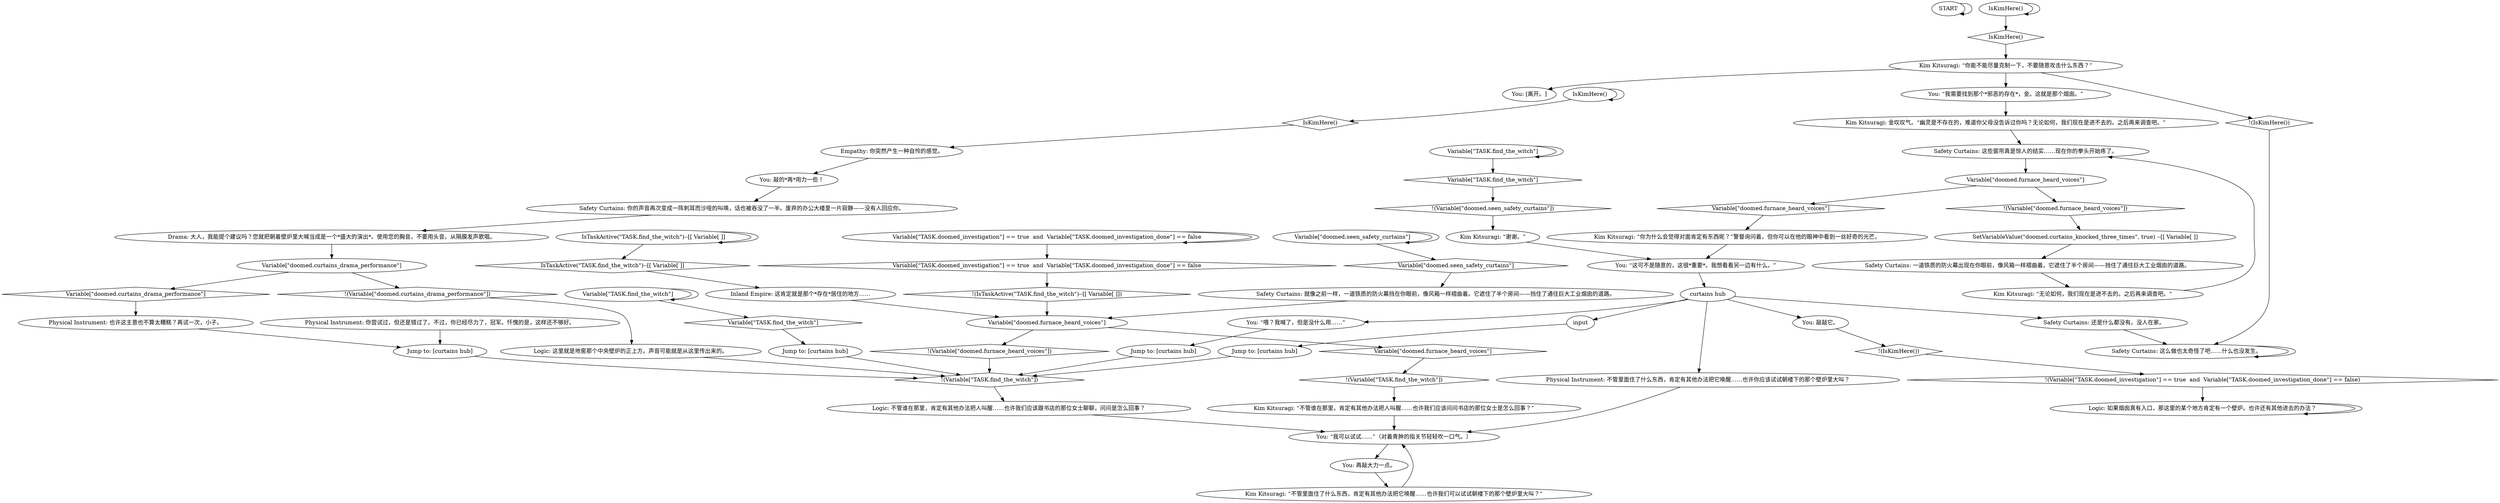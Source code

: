 # DOOMED / CURTAINS
# Safety Curtains blocking entrance to Dicemaker. (p.s. they are made of metal not wood, apparently)
# ==================================================
digraph G {
	  0 [label="START"];
	  1 [label="input"];
	  2 [label="You: 再敲大力一点。"];
	  3 [label="Kim Kitsuragi: “谢谢。”"];
	  4 [label="Safety Curtains: 一道铁质的防火幕出现在你眼前，像风箱一样褶曲着。它遮住了半个房间——挡住了通往巨大工业烟囱的道路。"];
	  5 [label="Variable[\"TASK.doomed_investigation\"] == true  and  Variable[\"TASK.doomed_investigation_done\"] == false"];
	  6 [label="Variable[\"TASK.doomed_investigation\"] == true  and  Variable[\"TASK.doomed_investigation_done\"] == false", shape=diamond];
	  7 [label="!(Variable[\"TASK.doomed_investigation\"] == true  and  Variable[\"TASK.doomed_investigation_done\"] == false)", shape=diamond];
	  8 [label="Variable[\"TASK.find_the_witch\"]"];
	  9 [label="Variable[\"TASK.find_the_witch\"]", shape=diamond];
	  10 [label="!(Variable[\"TASK.find_the_witch\"])", shape=diamond];
	  11 [label="curtains hub"];
	  12 [label="Kim Kitsuragi: “你为什么会觉得对面肯定有东西呢？”警督询问着，但你可以在他的眼神中看到一丝好奇的光芒。"];
	  13 [label="IsKimHere()"];
	  14 [label="IsKimHere()", shape=diamond];
	  15 [label="!(IsKimHere())", shape=diamond];
	  16 [label="Safety Curtains: 这么做也太奇怪了吧……什么也没发生。"];
	  17 [label="Jump to: [curtains hub]"];
	  18 [label="Variable[\"doomed.seen_safety_curtains\"]"];
	  19 [label="Variable[\"doomed.seen_safety_curtains\"]", shape=diamond];
	  20 [label="!(Variable[\"doomed.seen_safety_curtains\"])", shape=diamond];
	  21 [label="Physical Instrument: 不管里面住了什么东西，肯定有其他办法把它唤醒……也许你应该试试朝楼下的那个壁炉里大叫？"];
	  22 [label="You: [离开。]"];
	  23 [label="You: “这可不是随意的，这很*重要*。我想看看另一边有什么。”"];
	  24 [label="Kim Kitsuragi: “无论如何，我们现在是进不去的。之后再来调查吧。”"];
	  25 [label="IsTaskActive(\"TASK.find_the_witch\")--[[ Variable[ ]]"];
	  26 [label="IsTaskActive(\"TASK.find_the_witch\")--[[ Variable[ ]]", shape=diamond];
	  27 [label="!(IsTaskActive(\"TASK.find_the_witch\")--[[ Variable[ ]])", shape=diamond];
	  28 [label="Logic: 如果烟囱真有入口，那这里的某个地方肯定有一个壁炉。也许还有其他进去的办法？"];
	  29 [label="IsKimHere()"];
	  30 [label="IsKimHere()", shape=diamond];
	  31 [label="!(IsKimHere())", shape=diamond];
	  32 [label="You: “我可以试试……”（对着青肿的指关节轻轻吹一口气。）"];
	  33 [label="Jump to: [curtains hub]"];
	  34 [label="Safety Curtains: 你的声音再次变成一阵刺耳而沙哑的叫唤，话也被吞没了一半。废弃的办公大楼里一片寂静——没有人回应你。"];
	  35 [label="Safety Curtains: 这些窗帘真是惊人的结实……现在你的拳头开始疼了。"];
	  36 [label="Jump to: [curtains hub]"];
	  37 [label="Kim Kitsuragi: “不管里面住了什么东西，肯定有其他办法把它唤醒……也许我们可以试试朝楼下的那个壁炉里大叫？”"];
	  38 [label="Safety Curtains: 还是什么都没有。没人在家。"];
	  39 [label="You: 敲的*再*用力一些！"];
	  40 [label="Drama: 大人，我能提个建议吗？您就把朝着壁炉里大喊当成是一个*盛大的演出*。使用您的胸音，不要用头音。从隔膜发声歌唱。"];
	  41 [label="Empathy: 你突然产生一种自怜的感觉。"];
	  42 [label="Variable[\"TASK.find_the_witch\"]"];
	  43 [label="Variable[\"TASK.find_the_witch\"]", shape=diamond];
	  44 [label="!(Variable[\"TASK.find_the_witch\"])", shape=diamond];
	  45 [label="Logic: 这里就是地窖那个中央壁炉的正上方。声音可能就是从这里传出来的。"];
	  46 [label="Physical Instrument: 你尝试过，但还是错过了。不过，你已经尽力了，冠军。忏愧的是，这样还不够好。"];
	  47 [label="Jump to: [curtains hub]"];
	  48 [label="Logic: 不管谁在那里，肯定有其他办法把人叫醒……也许我们应该跟书店的那位女士聊聊，问问是怎么回事？"];
	  49 [label="Kim Kitsuragi: 金叹叹气。“幽灵是不存在的，难道你父母没告诉过你吗？无论如何，我们现在是进不去的。之后再来调查吧。”"];
	  50 [label="Variable[\"doomed.curtains_drama_performance\"]"];
	  51 [label="Variable[\"doomed.curtains_drama_performance\"]", shape=diamond];
	  52 [label="!(Variable[\"doomed.curtains_drama_performance\"])", shape=diamond];
	  53 [label="SetVariableValue(\"doomed.curtains_knocked_three_times\", true) --[[ Variable[ ]]"];
	  54 [label="You: 敲敲它。"];
	  55 [label="You: “我需要找到那个*邪恶的存在*，金。这就是那个烟囱。”"];
	  56 [label="Variable[\"doomed.furnace_heard_voices\"]"];
	  57 [label="Variable[\"doomed.furnace_heard_voices\"]", shape=diamond];
	  58 [label="!(Variable[\"doomed.furnace_heard_voices\"])", shape=diamond];
	  59 [label="Physical Instrument: 也许这主意也不算太糟糕？再试一次，小子。"];
	  60 [label="You: “喂？我喊了，但是没什么用……”"];
	  61 [label="Safety Curtains: 就像之前一样，一道铁质的防火幕挡在你眼前，像风箱一样褶曲着。它遮住了半个房间——挡住了通往巨大工业烟囱的道路。"];
	  62 [label="Inland Empire: 这肯定就是那个*存在*居住的地方……"];
	  63 [label="Kim Kitsuragi: “不管谁在那里，肯定有其他办法把人叫醒……也许我们应该问问书店的那位女士是怎么回事？”"];
	  64 [label="Kim Kitsuragi: “你能不能尽量克制一下，不要随意攻击什么东西？”"];
	  65 [label="Variable[\"doomed.furnace_heard_voices\"]"];
	  66 [label="Variable[\"doomed.furnace_heard_voices\"]", shape=diamond];
	  67 [label="!(Variable[\"doomed.furnace_heard_voices\"])", shape=diamond];
	  0 -> 0
	  1 -> 17
	  2 -> 37
	  3 -> 23
	  4 -> 24
	  5 -> 5
	  5 -> 6
	  6 -> 27
	  7 -> 28
	  8 -> 8
	  8 -> 9
	  9 -> 20
	  10 -> 48
	  11 -> 1
	  11 -> 38
	  11 -> 21
	  11 -> 54
	  11 -> 60
	  12 -> 23
	  13 -> 13
	  13 -> 14
	  14 -> 41
	  15 -> 7
	  16 -> 16
	  17 -> 10
	  18 -> 18
	  18 -> 19
	  19 -> 61
	  20 -> 3
	  21 -> 32
	  23 -> 11
	  24 -> 35
	  25 -> 25
	  25 -> 26
	  26 -> 62
	  27 -> 65
	  28 -> 28
	  29 -> 29
	  29 -> 30
	  30 -> 64
	  31 -> 16
	  32 -> 2
	  33 -> 10
	  34 -> 40
	  35 -> 56
	  36 -> 10
	  37 -> 32
	  38 -> 16
	  39 -> 34
	  40 -> 50
	  41 -> 39
	  42 -> 42
	  42 -> 43
	  43 -> 36
	  44 -> 63
	  45 -> 10
	  46 -> 47
	  47 -> 10
	  48 -> 32
	  49 -> 35
	  50 -> 51
	  50 -> 52
	  51 -> 59
	  52 -> 45
	  53 -> 4
	  54 -> 15
	  55 -> 49
	  56 -> 57
	  56 -> 58
	  57 -> 12
	  58 -> 53
	  59 -> 47
	  60 -> 33
	  61 -> 65
	  62 -> 65
	  63 -> 32
	  64 -> 31
	  64 -> 22
	  64 -> 55
	  65 -> 66
	  65 -> 67
	  66 -> 44
	  67 -> 10
}

